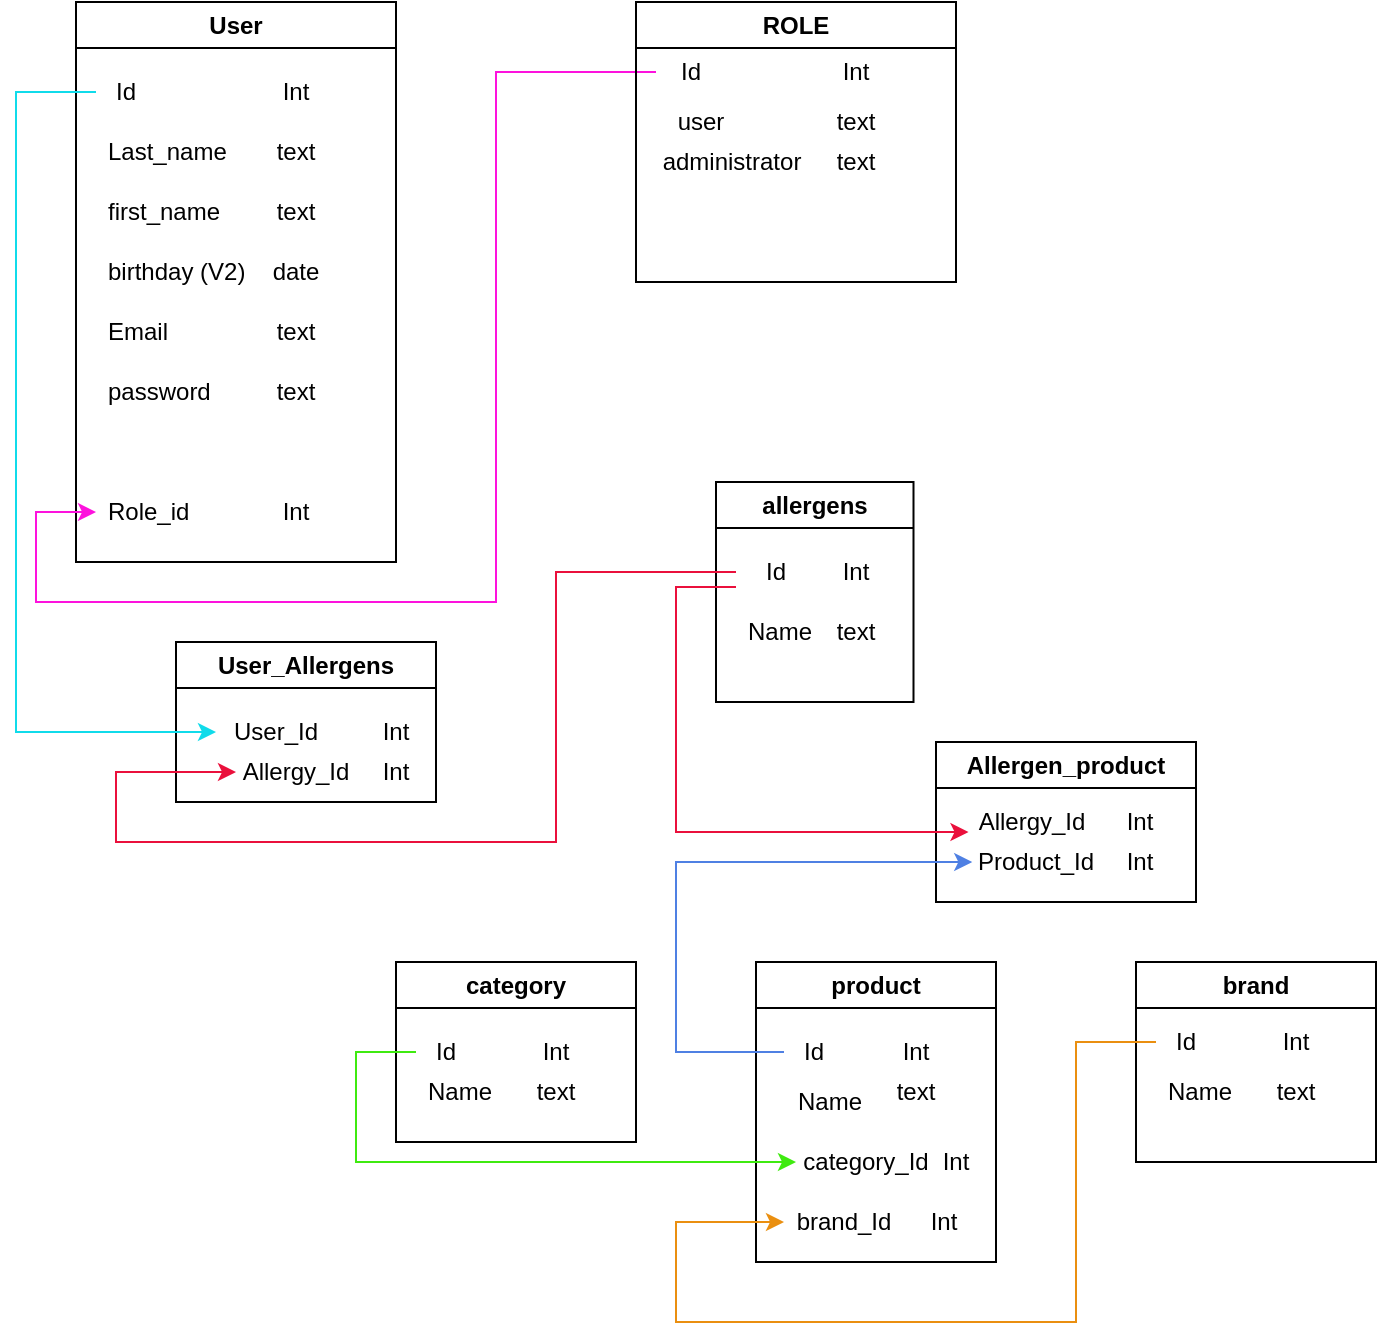 <mxfile>
    <diagram id="XanyXTjEwMcWgTQQvCqA" name="Page-1">
        <mxGraphModel dx="1147" dy="478" grid="1" gridSize="10" guides="1" tooltips="1" connect="1" arrows="1" fold="1" page="1" pageScale="1" pageWidth="827" pageHeight="1169" math="0" shadow="0">
            <root>
                <mxCell id="0"/>
                <mxCell id="1" parent="0"/>
                <mxCell id="2" value="User" style="swimlane;whiteSpace=wrap;html=1;" parent="1" vertex="1">
                    <mxGeometry x="40" y="40" width="160" height="280" as="geometry"/>
                </mxCell>
                <mxCell id="3" value="Last_name" style="text;strokeColor=none;fillColor=none;align=left;verticalAlign=middle;spacingLeft=4;spacingRight=4;overflow=hidden;points=[[0,0.5],[1,0.5]];portConstraint=eastwest;rotatable=0;whiteSpace=wrap;html=1;" parent="2" vertex="1">
                    <mxGeometry x="10" y="60" width="80" height="30" as="geometry"/>
                </mxCell>
                <mxCell id="4" value="first_name" style="text;strokeColor=none;fillColor=none;align=left;verticalAlign=middle;spacingLeft=4;spacingRight=4;overflow=hidden;points=[[0,0.5],[1,0.5]];portConstraint=eastwest;rotatable=0;whiteSpace=wrap;html=1;" parent="2" vertex="1">
                    <mxGeometry x="10" y="90" width="80" height="30" as="geometry"/>
                </mxCell>
                <mxCell id="5" value="birthday (V2)" style="text;strokeColor=none;fillColor=none;align=left;verticalAlign=middle;spacingLeft=4;spacingRight=4;overflow=hidden;points=[[0,0.5],[1,0.5]];portConstraint=eastwest;rotatable=0;whiteSpace=wrap;html=1;" parent="2" vertex="1">
                    <mxGeometry x="10" y="120" width="80" height="30" as="geometry"/>
                </mxCell>
                <mxCell id="6" value="Email" style="text;strokeColor=none;fillColor=none;align=left;verticalAlign=middle;spacingLeft=4;spacingRight=4;overflow=hidden;points=[[0,0.5],[1,0.5]];portConstraint=eastwest;rotatable=0;whiteSpace=wrap;html=1;" parent="2" vertex="1">
                    <mxGeometry x="10" y="150" width="70" height="30" as="geometry"/>
                </mxCell>
                <mxCell id="7" value="password" style="text;strokeColor=none;fillColor=none;align=left;verticalAlign=middle;spacingLeft=4;spacingRight=4;overflow=hidden;points=[[0,0.5],[1,0.5]];portConstraint=eastwest;rotatable=0;whiteSpace=wrap;html=1;" parent="2" vertex="1">
                    <mxGeometry x="10" y="180" width="70" height="30" as="geometry"/>
                </mxCell>
                <mxCell id="8" value="Id" style="text;html=1;strokeColor=none;fillColor=none;align=center;verticalAlign=middle;whiteSpace=wrap;rounded=0;" parent="2" vertex="1">
                    <mxGeometry x="10" y="30" width="30" height="30" as="geometry"/>
                </mxCell>
                <mxCell id="9" value="Int" style="text;html=1;strokeColor=none;fillColor=none;align=center;verticalAlign=middle;whiteSpace=wrap;rounded=0;" parent="2" vertex="1">
                    <mxGeometry x="80" y="30" width="60" height="30" as="geometry"/>
                </mxCell>
                <mxCell id="10" value="text" style="text;html=1;strokeColor=none;fillColor=none;align=center;verticalAlign=middle;whiteSpace=wrap;rounded=0;" parent="2" vertex="1">
                    <mxGeometry x="80" y="60" width="60" height="30" as="geometry"/>
                </mxCell>
                <mxCell id="11" value="text" style="text;html=1;strokeColor=none;fillColor=none;align=center;verticalAlign=middle;whiteSpace=wrap;rounded=0;" parent="2" vertex="1">
                    <mxGeometry x="80" y="90" width="60" height="30" as="geometry"/>
                </mxCell>
                <mxCell id="12" value="date" style="text;html=1;strokeColor=none;fillColor=none;align=center;verticalAlign=middle;whiteSpace=wrap;rounded=0;" parent="2" vertex="1">
                    <mxGeometry x="80" y="120" width="60" height="30" as="geometry"/>
                </mxCell>
                <mxCell id="13" value="text" style="text;html=1;strokeColor=none;fillColor=none;align=center;verticalAlign=middle;whiteSpace=wrap;rounded=0;" parent="2" vertex="1">
                    <mxGeometry x="80" y="150" width="60" height="30" as="geometry"/>
                </mxCell>
                <mxCell id="14" value="text" style="text;html=1;strokeColor=none;fillColor=none;align=center;verticalAlign=middle;whiteSpace=wrap;rounded=0;" parent="2" vertex="1">
                    <mxGeometry x="80" y="180" width="60" height="30" as="geometry"/>
                </mxCell>
                <mxCell id="15" value="Role_id" style="text;strokeColor=none;fillColor=none;align=left;verticalAlign=middle;spacingLeft=4;spacingRight=4;overflow=hidden;points=[[0,0.5],[1,0.5]];portConstraint=eastwest;rotatable=0;whiteSpace=wrap;html=1;" parent="2" vertex="1">
                    <mxGeometry x="10" y="240" width="70" height="30" as="geometry"/>
                </mxCell>
                <mxCell id="67" value="Int" style="text;html=1;strokeColor=none;fillColor=none;align=center;verticalAlign=middle;whiteSpace=wrap;rounded=0;" vertex="1" parent="2">
                    <mxGeometry x="90" y="245" width="40" height="20" as="geometry"/>
                </mxCell>
                <mxCell id="16" value="allergens" style="swimlane;whiteSpace=wrap;html=1;" parent="1" vertex="1">
                    <mxGeometry x="360" y="280" width="98.75" height="110" as="geometry"/>
                </mxCell>
                <mxCell id="17" value="Name" style="text;strokeColor=none;fillColor=none;align=left;verticalAlign=middle;spacingLeft=4;spacingRight=4;overflow=hidden;points=[[0,0.5],[1,0.5]];portConstraint=eastwest;rotatable=0;whiteSpace=wrap;html=1;" parent="16" vertex="1">
                    <mxGeometry x="10" y="60" width="80" height="30" as="geometry"/>
                </mxCell>
                <mxCell id="18" value="Id" style="text;html=1;strokeColor=none;fillColor=none;align=center;verticalAlign=middle;whiteSpace=wrap;rounded=0;" parent="16" vertex="1">
                    <mxGeometry x="10" y="30" width="40" height="30" as="geometry"/>
                </mxCell>
                <mxCell id="19" value="Int" style="text;html=1;strokeColor=none;fillColor=none;align=center;verticalAlign=middle;whiteSpace=wrap;rounded=0;" parent="16" vertex="1">
                    <mxGeometry x="40" y="30" width="60" height="30" as="geometry"/>
                </mxCell>
                <mxCell id="20" value="text" style="text;html=1;strokeColor=none;fillColor=none;align=center;verticalAlign=middle;whiteSpace=wrap;rounded=0;" parent="16" vertex="1">
                    <mxGeometry x="40" y="60" width="60" height="30" as="geometry"/>
                </mxCell>
                <mxCell id="21" style="edgeStyle=orthogonalEdgeStyle;rounded=0;orthogonalLoop=1;jettySize=auto;html=1;exitX=0;exitY=0.5;exitDx=0;exitDy=0;strokeColor=#fd12dd;" parent="1" source="25" target="15" edge="1">
                    <mxGeometry relative="1" as="geometry">
                        <Array as="points">
                            <mxPoint x="250" y="75"/>
                            <mxPoint x="250" y="340"/>
                            <mxPoint x="20" y="340"/>
                            <mxPoint x="20" y="295"/>
                        </Array>
                    </mxGeometry>
                </mxCell>
                <mxCell id="22" value="ROLE" style="swimlane;whiteSpace=wrap;html=1;" parent="1" vertex="1">
                    <mxGeometry x="320" y="40" width="160" height="140" as="geometry"/>
                </mxCell>
                <mxCell id="23" value="user" style="text;html=1;strokeColor=none;fillColor=none;align=center;verticalAlign=middle;whiteSpace=wrap;rounded=0;" parent="22" vertex="1">
                    <mxGeometry x="10" y="50" width="45" height="20" as="geometry"/>
                </mxCell>
                <mxCell id="24" value="administrator" style="text;html=1;strokeColor=none;fillColor=none;align=center;verticalAlign=middle;whiteSpace=wrap;rounded=0;" parent="22" vertex="1">
                    <mxGeometry x="12.5" y="75" width="70" height="10" as="geometry"/>
                </mxCell>
                <mxCell id="25" value="Id" style="text;html=1;strokeColor=none;fillColor=none;align=center;verticalAlign=middle;whiteSpace=wrap;rounded=0;" parent="22" vertex="1">
                    <mxGeometry x="10" y="20" width="35" height="30" as="geometry"/>
                </mxCell>
                <mxCell id="26" value="Int" style="text;html=1;strokeColor=none;fillColor=none;align=center;verticalAlign=middle;whiteSpace=wrap;rounded=0;" parent="22" vertex="1">
                    <mxGeometry x="80" y="20" width="60" height="30" as="geometry"/>
                </mxCell>
                <mxCell id="27" value="text" style="text;html=1;strokeColor=none;fillColor=none;align=center;verticalAlign=middle;whiteSpace=wrap;rounded=0;" parent="22" vertex="1">
                    <mxGeometry x="80" y="45" width="60" height="30" as="geometry"/>
                </mxCell>
                <mxCell id="28" value="text" style="text;html=1;strokeColor=none;fillColor=none;align=center;verticalAlign=middle;whiteSpace=wrap;rounded=0;" parent="22" vertex="1">
                    <mxGeometry x="80" y="65" width="60" height="30" as="geometry"/>
                </mxCell>
                <mxCell id="29" value="category" style="swimlane;whiteSpace=wrap;html=1;startSize=23;" parent="1" vertex="1">
                    <mxGeometry x="200" y="520" width="120" height="90" as="geometry"/>
                </mxCell>
                <mxCell id="30" value="Name" style="text;strokeColor=none;fillColor=none;align=left;verticalAlign=middle;spacingLeft=4;spacingRight=4;overflow=hidden;points=[[0,0.5],[1,0.5]];portConstraint=eastwest;rotatable=0;whiteSpace=wrap;html=1;" parent="29" vertex="1">
                    <mxGeometry x="10" y="50" width="80" height="30" as="geometry"/>
                </mxCell>
                <mxCell id="31" value="Id" style="text;html=1;strokeColor=none;fillColor=none;align=center;verticalAlign=middle;whiteSpace=wrap;rounded=0;" parent="29" vertex="1">
                    <mxGeometry x="10" y="30" width="30" height="30" as="geometry"/>
                </mxCell>
                <mxCell id="32" value="Int" style="text;html=1;strokeColor=none;fillColor=none;align=center;verticalAlign=middle;whiteSpace=wrap;rounded=0;" parent="29" vertex="1">
                    <mxGeometry x="50" y="30" width="60" height="30" as="geometry"/>
                </mxCell>
                <mxCell id="33" value="text" style="text;html=1;strokeColor=none;fillColor=none;align=center;verticalAlign=middle;whiteSpace=wrap;rounded=0;" parent="29" vertex="1">
                    <mxGeometry x="50" y="50" width="60" height="30" as="geometry"/>
                </mxCell>
                <mxCell id="34" value="brand" style="swimlane;whiteSpace=wrap;html=1;startSize=23;" parent="1" vertex="1">
                    <mxGeometry x="570" y="520" width="120" height="100" as="geometry"/>
                </mxCell>
                <mxCell id="35" value="Name" style="text;strokeColor=none;fillColor=none;align=left;verticalAlign=middle;spacingLeft=4;spacingRight=4;overflow=hidden;points=[[0,0.5],[1,0.5]];portConstraint=eastwest;rotatable=0;whiteSpace=wrap;html=1;" parent="34" vertex="1">
                    <mxGeometry x="10" y="50" width="80" height="30" as="geometry"/>
                </mxCell>
                <mxCell id="36" value="Id" style="text;html=1;strokeColor=none;fillColor=none;align=center;verticalAlign=middle;whiteSpace=wrap;rounded=0;" parent="34" vertex="1">
                    <mxGeometry x="10" y="30" width="30" height="20" as="geometry"/>
                </mxCell>
                <mxCell id="37" value="Int" style="text;html=1;strokeColor=none;fillColor=none;align=center;verticalAlign=middle;whiteSpace=wrap;rounded=0;" parent="34" vertex="1">
                    <mxGeometry x="65" y="30" width="30" height="20" as="geometry"/>
                </mxCell>
                <mxCell id="38" value="text" style="text;html=1;strokeColor=none;fillColor=none;align=center;verticalAlign=middle;whiteSpace=wrap;rounded=0;" parent="34" vertex="1">
                    <mxGeometry x="50" y="50" width="60" height="30" as="geometry"/>
                </mxCell>
                <mxCell id="39" value="product" style="swimlane;whiteSpace=wrap;html=1;" parent="1" vertex="1">
                    <mxGeometry x="380" y="520" width="120" height="150" as="geometry"/>
                </mxCell>
                <mxCell id="40" value="Name" style="text;strokeColor=none;fillColor=none;align=left;verticalAlign=middle;spacingLeft=4;spacingRight=4;overflow=hidden;points=[[0,0.5],[1,0.5]];portConstraint=eastwest;rotatable=0;whiteSpace=wrap;html=1;" parent="39" vertex="1">
                    <mxGeometry x="15" y="60" width="50" height="20" as="geometry"/>
                </mxCell>
                <mxCell id="41" value="Id" style="text;html=1;strokeColor=none;fillColor=none;align=center;verticalAlign=middle;whiteSpace=wrap;rounded=0;" parent="39" vertex="1">
                    <mxGeometry x="14" y="30" width="30" height="30" as="geometry"/>
                </mxCell>
                <mxCell id="42" value="Int" style="text;html=1;strokeColor=none;fillColor=none;align=center;verticalAlign=middle;whiteSpace=wrap;rounded=0;" parent="39" vertex="1">
                    <mxGeometry x="65" y="30" width="30" height="30" as="geometry"/>
                </mxCell>
                <mxCell id="43" value="text" style="text;html=1;strokeColor=none;fillColor=none;align=center;verticalAlign=middle;whiteSpace=wrap;rounded=0;" parent="39" vertex="1">
                    <mxGeometry x="60" y="50" width="40" height="30" as="geometry"/>
                </mxCell>
                <mxCell id="44" value="category_Id" style="text;html=1;strokeColor=none;fillColor=none;align=center;verticalAlign=middle;whiteSpace=wrap;rounded=0;" parent="39" vertex="1">
                    <mxGeometry x="20" y="90" width="70" height="20" as="geometry"/>
                </mxCell>
                <mxCell id="60" value="brand_Id" style="text;html=1;strokeColor=none;fillColor=none;align=center;verticalAlign=middle;whiteSpace=wrap;rounded=0;" parent="39" vertex="1">
                    <mxGeometry x="14" y="120" width="60" height="20" as="geometry"/>
                </mxCell>
                <mxCell id="62" value="Int" style="text;html=1;strokeColor=none;fillColor=none;align=center;verticalAlign=middle;whiteSpace=wrap;rounded=0;" parent="39" vertex="1">
                    <mxGeometry x="74" y="120" width="40" height="20" as="geometry"/>
                </mxCell>
                <mxCell id="71" value="Int" style="text;html=1;strokeColor=none;fillColor=none;align=center;verticalAlign=middle;whiteSpace=wrap;rounded=0;" vertex="1" parent="39">
                    <mxGeometry x="80" y="90" width="40" height="20" as="geometry"/>
                </mxCell>
                <mxCell id="45" value="User_Allergens" style="swimlane;whiteSpace=wrap;html=1;startSize=23;" parent="1" vertex="1">
                    <mxGeometry x="90" y="360" width="130" height="80" as="geometry"/>
                </mxCell>
                <mxCell id="46" value="User_Id" style="text;html=1;strokeColor=none;fillColor=none;align=center;verticalAlign=middle;whiteSpace=wrap;rounded=0;" parent="45" vertex="1">
                    <mxGeometry x="20" y="35" width="60" height="20" as="geometry"/>
                </mxCell>
                <mxCell id="47" value="Allergy_Id" style="text;html=1;strokeColor=none;fillColor=none;align=center;verticalAlign=middle;whiteSpace=wrap;rounded=0;" parent="45" vertex="1">
                    <mxGeometry x="30" y="50" width="60" height="30" as="geometry"/>
                </mxCell>
                <mxCell id="48" value="Int" style="text;html=1;strokeColor=none;fillColor=none;align=center;verticalAlign=middle;whiteSpace=wrap;rounded=0;" parent="45" vertex="1">
                    <mxGeometry x="90" y="35" width="40" height="20" as="geometry"/>
                </mxCell>
                <mxCell id="49" value="Int" style="text;html=1;strokeColor=none;fillColor=none;align=center;verticalAlign=middle;whiteSpace=wrap;rounded=0;" parent="45" vertex="1">
                    <mxGeometry x="90" y="55" width="40" height="20" as="geometry"/>
                </mxCell>
                <mxCell id="50" style="edgeStyle=orthogonalEdgeStyle;rounded=0;orthogonalLoop=1;jettySize=auto;html=1;exitX=0;exitY=0.5;exitDx=0;exitDy=0;strokeColor=#10dbea;" parent="1" source="8" target="46" edge="1">
                    <mxGeometry relative="1" as="geometry">
                        <Array as="points">
                            <mxPoint x="10" y="85"/>
                            <mxPoint x="10" y="405"/>
                        </Array>
                    </mxGeometry>
                </mxCell>
                <mxCell id="51" style="edgeStyle=orthogonalEdgeStyle;rounded=0;orthogonalLoop=1;jettySize=auto;html=1;exitX=0;exitY=0.5;exitDx=0;exitDy=0;strokeColor=#EA103C;" parent="1" source="18" edge="1">
                    <mxGeometry relative="1" as="geometry">
                        <Array as="points">
                            <mxPoint x="280" y="325"/>
                            <mxPoint x="280" y="460"/>
                            <mxPoint x="60" y="460"/>
                            <mxPoint x="60" y="425"/>
                            <mxPoint x="120" y="425"/>
                        </Array>
                        <mxPoint x="120" y="425" as="targetPoint"/>
                    </mxGeometry>
                </mxCell>
                <mxCell id="52" style="edgeStyle=orthogonalEdgeStyle;rounded=0;orthogonalLoop=1;jettySize=auto;html=1;exitX=0;exitY=0.5;exitDx=0;exitDy=0;entryX=0;entryY=0.5;entryDx=0;entryDy=0;strokeColor=#3fea10;" parent="1" source="31" target="44" edge="1">
                    <mxGeometry relative="1" as="geometry">
                        <Array as="points">
                            <mxPoint x="180" y="565"/>
                            <mxPoint x="180" y="620"/>
                        </Array>
                    </mxGeometry>
                </mxCell>
                <mxCell id="53" value="Allergen_product" style="swimlane;whiteSpace=wrap;html=1;startSize=23;" parent="1" vertex="1">
                    <mxGeometry x="470" y="410" width="130" height="80" as="geometry"/>
                </mxCell>
                <mxCell id="54" value="Allergy_Id" style="text;html=1;strokeColor=none;fillColor=none;align=center;verticalAlign=middle;whiteSpace=wrap;rounded=0;" parent="53" vertex="1">
                    <mxGeometry x="16.25" y="30" width="63.75" height="20" as="geometry"/>
                </mxCell>
                <mxCell id="55" value="Product_Id" style="text;html=1;strokeColor=none;fillColor=none;align=center;verticalAlign=middle;whiteSpace=wrap;rounded=0;" parent="53" vertex="1">
                    <mxGeometry x="18.13" y="50" width="63.75" height="20" as="geometry"/>
                </mxCell>
                <mxCell id="56" value="Int" style="text;html=1;strokeColor=none;fillColor=none;align=center;verticalAlign=middle;whiteSpace=wrap;rounded=0;" parent="53" vertex="1">
                    <mxGeometry x="81.88" y="30" width="40" height="20" as="geometry"/>
                </mxCell>
                <mxCell id="57" value="Int" style="text;html=1;strokeColor=none;fillColor=none;align=center;verticalAlign=middle;whiteSpace=wrap;rounded=0;" parent="53" vertex="1">
                    <mxGeometry x="81.88" y="50" width="40" height="20" as="geometry"/>
                </mxCell>
                <mxCell id="65" style="edgeStyle=orthogonalEdgeStyle;rounded=0;orthogonalLoop=1;jettySize=auto;html=1;entryX=0;entryY=0.5;entryDx=0;entryDy=0;strokeColor=#4F80E3;fillColor=#dae8fc;gradientColor=#7ea6e0;exitX=0;exitY=0.5;exitDx=0;exitDy=0;" parent="1" source="41" target="55" edge="1">
                    <mxGeometry relative="1" as="geometry">
                        <Array as="points">
                            <mxPoint x="340" y="565"/>
                            <mxPoint x="340" y="470"/>
                        </Array>
                        <mxPoint x="400" y="565" as="sourcePoint"/>
                    </mxGeometry>
                </mxCell>
                <mxCell id="66" style="edgeStyle=orthogonalEdgeStyle;rounded=0;orthogonalLoop=1;jettySize=auto;html=1;exitX=0;exitY=0.75;exitDx=0;exitDy=0;entryX=0;entryY=0.75;entryDx=0;entryDy=0;strokeColor=#EA103C;" parent="1" source="18" target="54" edge="1">
                    <mxGeometry relative="1" as="geometry">
                        <Array as="points">
                            <mxPoint x="340" y="333"/>
                            <mxPoint x="340" y="455"/>
                        </Array>
                    </mxGeometry>
                </mxCell>
                <mxCell id="68" value="" style="edgeStyle=orthogonalEdgeStyle;rounded=0;orthogonalLoop=1;jettySize=auto;html=1;exitX=0;exitY=0.5;exitDx=0;exitDy=0;entryX=0;entryY=0.5;entryDx=0;entryDy=0;strokeColor=#ea8f10;endArrow=classic;endFill=1;" edge="1" parent="1" source="36" target="60">
                    <mxGeometry relative="1" as="geometry">
                        <Array as="points">
                            <mxPoint x="540" y="560"/>
                            <mxPoint x="540" y="700"/>
                            <mxPoint x="340" y="700"/>
                            <mxPoint x="340" y="650"/>
                        </Array>
                        <mxPoint x="700" y="560" as="sourcePoint"/>
                        <mxPoint x="424" y="660" as="targetPoint"/>
                    </mxGeometry>
                </mxCell>
            </root>
        </mxGraphModel>
    </diagram>
</mxfile>